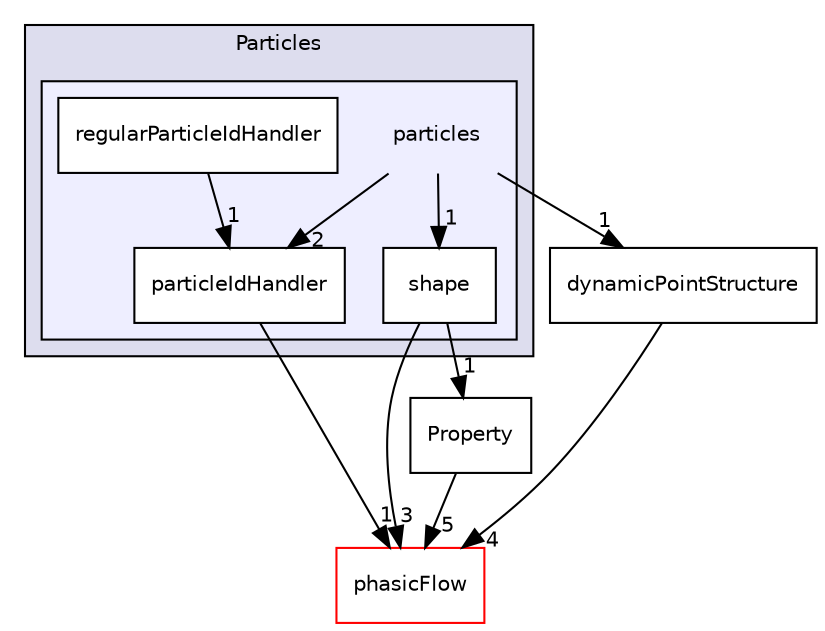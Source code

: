 digraph "src/Particles/particles" {
  compound=true
  node [ fontsize="10", fontname="Helvetica"];
  edge [ labelfontsize="10", labelfontname="Helvetica"];
  subgraph clusterdir_9e72493e858003bd3d74a55a2aedd075 {
    graph [ bgcolor="#ddddee", pencolor="black", label="Particles" fontname="Helvetica", fontsize="10", URL="dir_9e72493e858003bd3d74a55a2aedd075.html"]
  subgraph clusterdir_b351bcc3c60d144476bd2e30437abfde {
    graph [ bgcolor="#eeeeff", pencolor="black", label="" URL="dir_b351bcc3c60d144476bd2e30437abfde.html"];
    dir_b351bcc3c60d144476bd2e30437abfde [shape=plaintext label="particles"];
    dir_8bc24349fa0634bc52689ddce350f25a [shape=box label="particleIdHandler" color="black" fillcolor="white" style="filled" URL="dir_8bc24349fa0634bc52689ddce350f25a.html"];
    dir_4ed8f90d575c23a2838162252cb36468 [shape=box label="regularParticleIdHandler" color="black" fillcolor="white" style="filled" URL="dir_4ed8f90d575c23a2838162252cb36468.html"];
    dir_51614ea0635367163ad380f9016fdfce [shape=box label="shape" color="black" fillcolor="white" style="filled" URL="dir_51614ea0635367163ad380f9016fdfce.html"];
  }
  }
  dir_dd417861a435f21cd045c71c8b48ce19 [shape=box label="dynamicPointStructure" URL="dir_dd417861a435f21cd045c71c8b48ce19.html"];
  dir_cd7a5046d028e114fc17b2ebc2bd02d2 [shape=box label="phasicFlow" fillcolor="white" style="filled" color="red" URL="dir_cd7a5046d028e114fc17b2ebc2bd02d2.html"];
  dir_ae6d06344b508c00eebca750969a2aa6 [shape=box label="Property" URL="dir_ae6d06344b508c00eebca750969a2aa6.html"];
  dir_4ed8f90d575c23a2838162252cb36468->dir_8bc24349fa0634bc52689ddce350f25a [headlabel="1", labeldistance=1.5 headhref="dir_000077_000076.html"];
  dir_b351bcc3c60d144476bd2e30437abfde->dir_dd417861a435f21cd045c71c8b48ce19 [headlabel="1", labeldistance=1.5 headhref="dir_000075_000064.html"];
  dir_b351bcc3c60d144476bd2e30437abfde->dir_8bc24349fa0634bc52689ddce350f25a [headlabel="2", labeldistance=1.5 headhref="dir_000075_000076.html"];
  dir_b351bcc3c60d144476bd2e30437abfde->dir_51614ea0635367163ad380f9016fdfce [headlabel="1", labeldistance=1.5 headhref="dir_000075_000078.html"];
  dir_dd417861a435f21cd045c71c8b48ce19->dir_cd7a5046d028e114fc17b2ebc2bd02d2 [headlabel="4", labeldistance=1.5 headhref="dir_000064_000031.html"];
  dir_ae6d06344b508c00eebca750969a2aa6->dir_cd7a5046d028e114fc17b2ebc2bd02d2 [headlabel="5", labeldistance=1.5 headhref="dir_000180_000031.html"];
  dir_8bc24349fa0634bc52689ddce350f25a->dir_cd7a5046d028e114fc17b2ebc2bd02d2 [headlabel="1", labeldistance=1.5 headhref="dir_000076_000031.html"];
  dir_51614ea0635367163ad380f9016fdfce->dir_cd7a5046d028e114fc17b2ebc2bd02d2 [headlabel="3", labeldistance=1.5 headhref="dir_000078_000031.html"];
  dir_51614ea0635367163ad380f9016fdfce->dir_ae6d06344b508c00eebca750969a2aa6 [headlabel="1", labeldistance=1.5 headhref="dir_000078_000180.html"];
}
